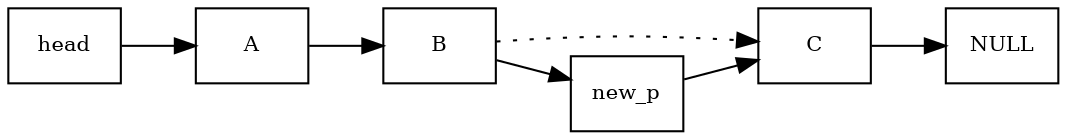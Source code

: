 digraph G {
    rankdir=LR
    fontsize=10

    node[shape=box,fontsize=10]

    head->A;
    A->B
    B->C[style=dotted]
    B->new_p
    new_p->C
    C->NULL
}
